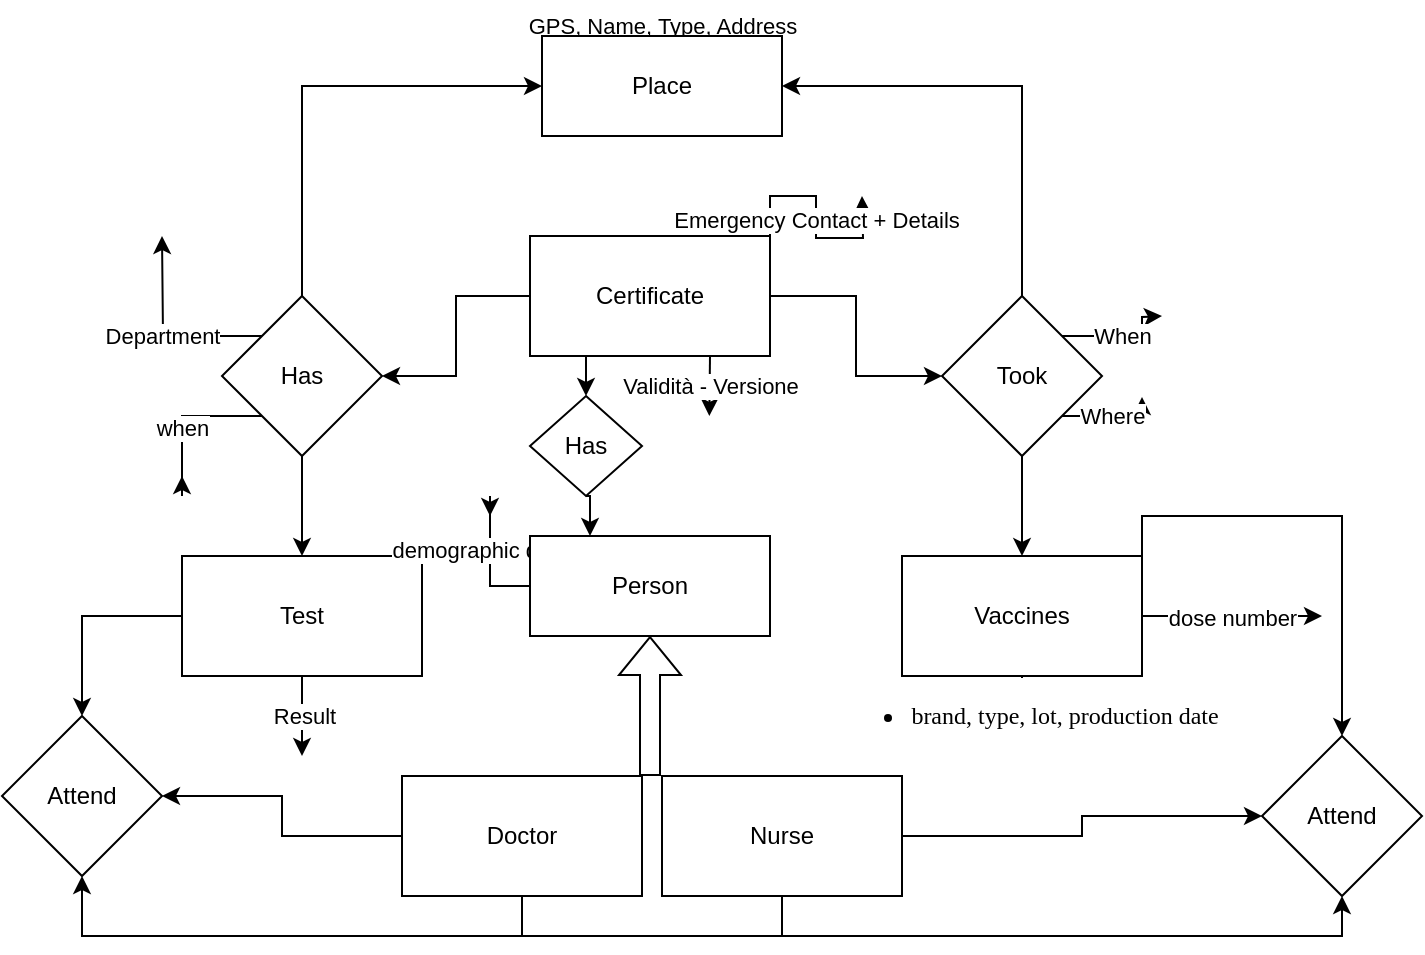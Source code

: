 <mxfile version="15.8.6"><diagram id="OM4WKRZtLlQ7uiLyzh3W" name="Page-1"><mxGraphModel dx="788" dy="517" grid="1" gridSize="10" guides="1" tooltips="1" connect="1" arrows="1" fold="1" page="1" pageScale="1" pageWidth="827" pageHeight="1169" math="0" shadow="0"><root><mxCell id="0"/><mxCell id="1" parent="0"/><mxCell id="fA_PEEUMjYSGkHYCW-ZV-11" style="edgeStyle=orthogonalEdgeStyle;rounded=0;orthogonalLoop=1;jettySize=auto;html=1;exitX=1;exitY=0.5;exitDx=0;exitDy=0;entryX=0;entryY=0.5;entryDx=0;entryDy=0;" edge="1" parent="1" source="fA_PEEUMjYSGkHYCW-ZV-2" target="fA_PEEUMjYSGkHYCW-ZV-6"><mxGeometry relative="1" as="geometry"/></mxCell><mxCell id="fA_PEEUMjYSGkHYCW-ZV-12" style="edgeStyle=orthogonalEdgeStyle;rounded=0;orthogonalLoop=1;jettySize=auto;html=1;exitX=0;exitY=0.5;exitDx=0;exitDy=0;entryX=1;entryY=0.5;entryDx=0;entryDy=0;" edge="1" parent="1" source="fA_PEEUMjYSGkHYCW-ZV-2" target="fA_PEEUMjYSGkHYCW-ZV-4"><mxGeometry relative="1" as="geometry"/></mxCell><mxCell id="fA_PEEUMjYSGkHYCW-ZV-48" style="edgeStyle=orthogonalEdgeStyle;rounded=0;orthogonalLoop=1;jettySize=auto;html=1;exitX=0.25;exitY=1;exitDx=0;exitDy=0;entryX=0.5;entryY=0;entryDx=0;entryDy=0;" edge="1" parent="1" source="fA_PEEUMjYSGkHYCW-ZV-2" target="fA_PEEUMjYSGkHYCW-ZV-47"><mxGeometry relative="1" as="geometry"/></mxCell><mxCell id="fA_PEEUMjYSGkHYCW-ZV-52" value="Emergency Contact + Details" style="edgeStyle=orthogonalEdgeStyle;rounded=0;orthogonalLoop=1;jettySize=auto;html=1;exitX=1;exitY=0;exitDx=0;exitDy=0;" edge="1" parent="1" source="fA_PEEUMjYSGkHYCW-ZV-2"><mxGeometry relative="1" as="geometry"><mxPoint x="480" y="340.0" as="targetPoint"/></mxGeometry></mxCell><mxCell id="fA_PEEUMjYSGkHYCW-ZV-53" value="Validità - Versione" style="edgeStyle=orthogonalEdgeStyle;rounded=0;orthogonalLoop=1;jettySize=auto;html=1;exitX=0.75;exitY=1;exitDx=0;exitDy=0;" edge="1" parent="1" source="fA_PEEUMjYSGkHYCW-ZV-2"><mxGeometry relative="1" as="geometry"><mxPoint x="403.667" y="450.0" as="targetPoint"/></mxGeometry></mxCell><mxCell id="fA_PEEUMjYSGkHYCW-ZV-2" value="Certificate" style="rounded=0;whiteSpace=wrap;html=1;" vertex="1" parent="1"><mxGeometry x="314" y="360" width="120" height="60" as="geometry"/></mxCell><mxCell id="fA_PEEUMjYSGkHYCW-ZV-18" value="Result" style="edgeStyle=orthogonalEdgeStyle;rounded=0;orthogonalLoop=1;jettySize=auto;html=1;exitX=0.5;exitY=1;exitDx=0;exitDy=0;" edge="1" parent="1" source="fA_PEEUMjYSGkHYCW-ZV-3"><mxGeometry relative="1" as="geometry"><mxPoint x="200" y="620" as="targetPoint"/></mxGeometry></mxCell><mxCell id="fA_PEEUMjYSGkHYCW-ZV-39" style="edgeStyle=orthogonalEdgeStyle;rounded=0;orthogonalLoop=1;jettySize=auto;html=1;exitX=0;exitY=0.5;exitDx=0;exitDy=0;entryX=0.5;entryY=0;entryDx=0;entryDy=0;" edge="1" parent="1" source="fA_PEEUMjYSGkHYCW-ZV-3" target="fA_PEEUMjYSGkHYCW-ZV-38"><mxGeometry relative="1" as="geometry"/></mxCell><mxCell id="fA_PEEUMjYSGkHYCW-ZV-3" value="Test" style="rounded=0;whiteSpace=wrap;html=1;" vertex="1" parent="1"><mxGeometry x="140" y="520" width="120" height="60" as="geometry"/></mxCell><mxCell id="fA_PEEUMjYSGkHYCW-ZV-13" style="edgeStyle=orthogonalEdgeStyle;rounded=0;orthogonalLoop=1;jettySize=auto;html=1;exitX=0.5;exitY=1;exitDx=0;exitDy=0;entryX=0.5;entryY=0;entryDx=0;entryDy=0;" edge="1" parent="1" source="fA_PEEUMjYSGkHYCW-ZV-4" target="fA_PEEUMjYSGkHYCW-ZV-3"><mxGeometry relative="1" as="geometry"/></mxCell><mxCell id="fA_PEEUMjYSGkHYCW-ZV-19" value="when" style="edgeStyle=orthogonalEdgeStyle;rounded=0;orthogonalLoop=1;jettySize=auto;html=1;exitX=0;exitY=1;exitDx=0;exitDy=0;" edge="1" parent="1" source="fA_PEEUMjYSGkHYCW-ZV-4"><mxGeometry relative="1" as="geometry"><mxPoint x="140" y="480" as="targetPoint"/></mxGeometry></mxCell><mxCell id="fA_PEEUMjYSGkHYCW-ZV-23" style="edgeStyle=orthogonalEdgeStyle;rounded=0;orthogonalLoop=1;jettySize=auto;html=1;exitX=0.5;exitY=0;exitDx=0;exitDy=0;entryX=0;entryY=0.5;entryDx=0;entryDy=0;" edge="1" parent="1" source="fA_PEEUMjYSGkHYCW-ZV-4" target="fA_PEEUMjYSGkHYCW-ZV-22"><mxGeometry relative="1" as="geometry"/></mxCell><mxCell id="fA_PEEUMjYSGkHYCW-ZV-27" value="Department" style="edgeStyle=orthogonalEdgeStyle;rounded=0;orthogonalLoop=1;jettySize=auto;html=1;exitX=0;exitY=0;exitDx=0;exitDy=0;" edge="1" parent="1" source="fA_PEEUMjYSGkHYCW-ZV-4"><mxGeometry relative="1" as="geometry"><mxPoint x="130" y="360" as="targetPoint"/></mxGeometry></mxCell><mxCell id="fA_PEEUMjYSGkHYCW-ZV-4" value="Has" style="rhombus;whiteSpace=wrap;html=1;" vertex="1" parent="1"><mxGeometry x="160" y="390" width="80" height="80" as="geometry"/></mxCell><mxCell id="fA_PEEUMjYSGkHYCW-ZV-16" value="&lt;div class=&quot;page&quot; title=&quot;Page 1&quot;&gt;&lt;div class=&quot;layoutArea&quot;&gt;&lt;div class=&quot;column&quot;&gt;&lt;ul&gt;&lt;li style=&quot;font-size: 9pt ; font-family: &amp;#34;symbolmt&amp;#34;&quot;&gt;&lt;p&gt;&lt;span style=&quot;font-family: &amp;#34;arialmt&amp;#34; ; font-size: 9pt&quot;&gt;brand, type, lot, production date&lt;/span&gt;&lt;br&gt;&lt;/p&gt;&lt;/li&gt;&lt;/ul&gt;&lt;/div&gt;&lt;/div&gt;&lt;/div&gt;" style="edgeStyle=orthogonalEdgeStyle;rounded=0;orthogonalLoop=1;jettySize=auto;html=1;exitX=0.5;exitY=1;exitDx=0;exitDy=0;" edge="1" parent="1" source="fA_PEEUMjYSGkHYCW-ZV-5"><mxGeometry relative="1" as="geometry"><mxPoint x="560" y="620" as="targetPoint"/></mxGeometry></mxCell><mxCell id="fA_PEEUMjYSGkHYCW-ZV-17" value="dose number" style="edgeStyle=orthogonalEdgeStyle;rounded=0;orthogonalLoop=1;jettySize=auto;html=1;exitX=1;exitY=0.5;exitDx=0;exitDy=0;" edge="1" parent="1" source="fA_PEEUMjYSGkHYCW-ZV-5"><mxGeometry relative="1" as="geometry"><mxPoint x="710" y="550" as="targetPoint"/></mxGeometry></mxCell><mxCell id="fA_PEEUMjYSGkHYCW-ZV-41" style="edgeStyle=orthogonalEdgeStyle;rounded=0;orthogonalLoop=1;jettySize=auto;html=1;exitX=1;exitY=0;exitDx=0;exitDy=0;entryX=0.5;entryY=0;entryDx=0;entryDy=0;" edge="1" parent="1" source="fA_PEEUMjYSGkHYCW-ZV-5" target="fA_PEEUMjYSGkHYCW-ZV-40"><mxGeometry relative="1" as="geometry"/></mxCell><mxCell id="fA_PEEUMjYSGkHYCW-ZV-5" value="Vaccines" style="rounded=0;whiteSpace=wrap;html=1;" vertex="1" parent="1"><mxGeometry x="500" y="520" width="120" height="60" as="geometry"/></mxCell><mxCell id="fA_PEEUMjYSGkHYCW-ZV-8" value="When" style="edgeStyle=orthogonalEdgeStyle;rounded=0;orthogonalLoop=1;jettySize=auto;html=1;exitX=1;exitY=0;exitDx=0;exitDy=0;" edge="1" parent="1" source="fA_PEEUMjYSGkHYCW-ZV-6"><mxGeometry relative="1" as="geometry"><mxPoint x="630" y="400" as="targetPoint"/></mxGeometry></mxCell><mxCell id="fA_PEEUMjYSGkHYCW-ZV-9" value="Where" style="edgeStyle=orthogonalEdgeStyle;rounded=0;orthogonalLoop=1;jettySize=auto;html=1;exitX=1;exitY=1;exitDx=0;exitDy=0;" edge="1" parent="1" source="fA_PEEUMjYSGkHYCW-ZV-6"><mxGeometry relative="1" as="geometry"><mxPoint x="620" y="440" as="targetPoint"/></mxGeometry></mxCell><mxCell id="fA_PEEUMjYSGkHYCW-ZV-10" style="edgeStyle=orthogonalEdgeStyle;rounded=0;orthogonalLoop=1;jettySize=auto;html=1;exitX=0.5;exitY=1;exitDx=0;exitDy=0;entryX=0.5;entryY=0;entryDx=0;entryDy=0;" edge="1" parent="1" source="fA_PEEUMjYSGkHYCW-ZV-6" target="fA_PEEUMjYSGkHYCW-ZV-5"><mxGeometry relative="1" as="geometry"/></mxCell><mxCell id="fA_PEEUMjYSGkHYCW-ZV-25" style="edgeStyle=orthogonalEdgeStyle;rounded=0;orthogonalLoop=1;jettySize=auto;html=1;exitX=0.5;exitY=0;exitDx=0;exitDy=0;entryX=1;entryY=0.5;entryDx=0;entryDy=0;" edge="1" parent="1" source="fA_PEEUMjYSGkHYCW-ZV-6" target="fA_PEEUMjYSGkHYCW-ZV-22"><mxGeometry relative="1" as="geometry"/></mxCell><mxCell id="fA_PEEUMjYSGkHYCW-ZV-6" value="Took" style="rhombus;whiteSpace=wrap;html=1;" vertex="1" parent="1"><mxGeometry x="520" y="390" width="80" height="80" as="geometry"/></mxCell><mxCell id="fA_PEEUMjYSGkHYCW-ZV-32" value="demographic details" style="edgeStyle=orthogonalEdgeStyle;rounded=0;orthogonalLoop=1;jettySize=auto;html=1;exitX=0;exitY=0.5;exitDx=0;exitDy=0;" edge="1" parent="1" source="fA_PEEUMjYSGkHYCW-ZV-7"><mxGeometry relative="1" as="geometry"><mxPoint x="294" y="500" as="targetPoint"/></mxGeometry></mxCell><mxCell id="fA_PEEUMjYSGkHYCW-ZV-7" value="Person" style="rounded=0;whiteSpace=wrap;html=1;" vertex="1" parent="1"><mxGeometry x="314" y="510" width="120" height="50" as="geometry"/></mxCell><mxCell id="fA_PEEUMjYSGkHYCW-ZV-26" value="GPS, Name, Type, Address" style="edgeStyle=orthogonalEdgeStyle;rounded=0;orthogonalLoop=1;jettySize=auto;html=1;exitX=0.5;exitY=0;exitDx=0;exitDy=0;" edge="1" parent="1" source="fA_PEEUMjYSGkHYCW-ZV-22"><mxGeometry relative="1" as="geometry"><mxPoint x="380" y="250" as="targetPoint"/></mxGeometry></mxCell><mxCell id="fA_PEEUMjYSGkHYCW-ZV-22" value="Place" style="rounded=0;whiteSpace=wrap;html=1;" vertex="1" parent="1"><mxGeometry x="320" y="260" width="120" height="50" as="geometry"/></mxCell><mxCell id="fA_PEEUMjYSGkHYCW-ZV-33" value="" style="shape=flexArrow;endArrow=classic;html=1;rounded=0;entryX=0.5;entryY=1;entryDx=0;entryDy=0;" edge="1" parent="1" target="fA_PEEUMjYSGkHYCW-ZV-7"><mxGeometry width="50" height="50" relative="1" as="geometry"><mxPoint x="374" y="630" as="sourcePoint"/><mxPoint x="380" y="590" as="targetPoint"/></mxGeometry></mxCell><mxCell id="fA_PEEUMjYSGkHYCW-ZV-36" style="edgeStyle=orthogonalEdgeStyle;rounded=0;orthogonalLoop=1;jettySize=auto;html=1;exitX=0;exitY=0.5;exitDx=0;exitDy=0;entryX=1;entryY=0.5;entryDx=0;entryDy=0;" edge="1" parent="1" source="fA_PEEUMjYSGkHYCW-ZV-34" target="fA_PEEUMjYSGkHYCW-ZV-38"><mxGeometry relative="1" as="geometry"><mxPoint x="210" y="659.667" as="targetPoint"/></mxGeometry></mxCell><mxCell id="fA_PEEUMjYSGkHYCW-ZV-43" style="edgeStyle=orthogonalEdgeStyle;rounded=0;orthogonalLoop=1;jettySize=auto;html=1;exitX=0.5;exitY=1;exitDx=0;exitDy=0;entryX=0.5;entryY=1;entryDx=0;entryDy=0;" edge="1" parent="1" source="fA_PEEUMjYSGkHYCW-ZV-34" target="fA_PEEUMjYSGkHYCW-ZV-40"><mxGeometry relative="1" as="geometry"/></mxCell><mxCell id="fA_PEEUMjYSGkHYCW-ZV-34" value="Doctor" style="rounded=0;whiteSpace=wrap;html=1;" vertex="1" parent="1"><mxGeometry x="250" y="630" width="120" height="60" as="geometry"/></mxCell><mxCell id="fA_PEEUMjYSGkHYCW-ZV-37" style="edgeStyle=orthogonalEdgeStyle;rounded=0;orthogonalLoop=1;jettySize=auto;html=1;exitX=0.5;exitY=1;exitDx=0;exitDy=0;entryX=0.5;entryY=1;entryDx=0;entryDy=0;" edge="1" parent="1" source="fA_PEEUMjYSGkHYCW-ZV-35" target="fA_PEEUMjYSGkHYCW-ZV-38"><mxGeometry relative="1" as="geometry"><mxPoint x="200" y="720" as="targetPoint"/></mxGeometry></mxCell><mxCell id="fA_PEEUMjYSGkHYCW-ZV-42" style="edgeStyle=orthogonalEdgeStyle;rounded=0;orthogonalLoop=1;jettySize=auto;html=1;exitX=1;exitY=0.5;exitDx=0;exitDy=0;" edge="1" parent="1" source="fA_PEEUMjYSGkHYCW-ZV-35" target="fA_PEEUMjYSGkHYCW-ZV-40"><mxGeometry relative="1" as="geometry"/></mxCell><mxCell id="fA_PEEUMjYSGkHYCW-ZV-35" value="Nurse" style="rounded=0;whiteSpace=wrap;html=1;" vertex="1" parent="1"><mxGeometry x="380" y="630" width="120" height="60" as="geometry"/></mxCell><mxCell id="fA_PEEUMjYSGkHYCW-ZV-38" value="Attend" style="rhombus;whiteSpace=wrap;html=1;" vertex="1" parent="1"><mxGeometry x="50" y="600" width="80" height="80" as="geometry"/></mxCell><mxCell id="fA_PEEUMjYSGkHYCW-ZV-40" value="Attend" style="rhombus;whiteSpace=wrap;html=1;" vertex="1" parent="1"><mxGeometry x="680" y="610" width="80" height="80" as="geometry"/></mxCell><mxCell id="fA_PEEUMjYSGkHYCW-ZV-49" style="edgeStyle=orthogonalEdgeStyle;rounded=0;orthogonalLoop=1;jettySize=auto;html=1;exitX=0.5;exitY=1;exitDx=0;exitDy=0;entryX=0.25;entryY=0;entryDx=0;entryDy=0;" edge="1" parent="1" source="fA_PEEUMjYSGkHYCW-ZV-47" target="fA_PEEUMjYSGkHYCW-ZV-7"><mxGeometry relative="1" as="geometry"/></mxCell><mxCell id="fA_PEEUMjYSGkHYCW-ZV-47" value="Has" style="rhombus;whiteSpace=wrap;html=1;" vertex="1" parent="1"><mxGeometry x="314" y="440" width="56" height="50" as="geometry"/></mxCell></root></mxGraphModel></diagram></mxfile>
